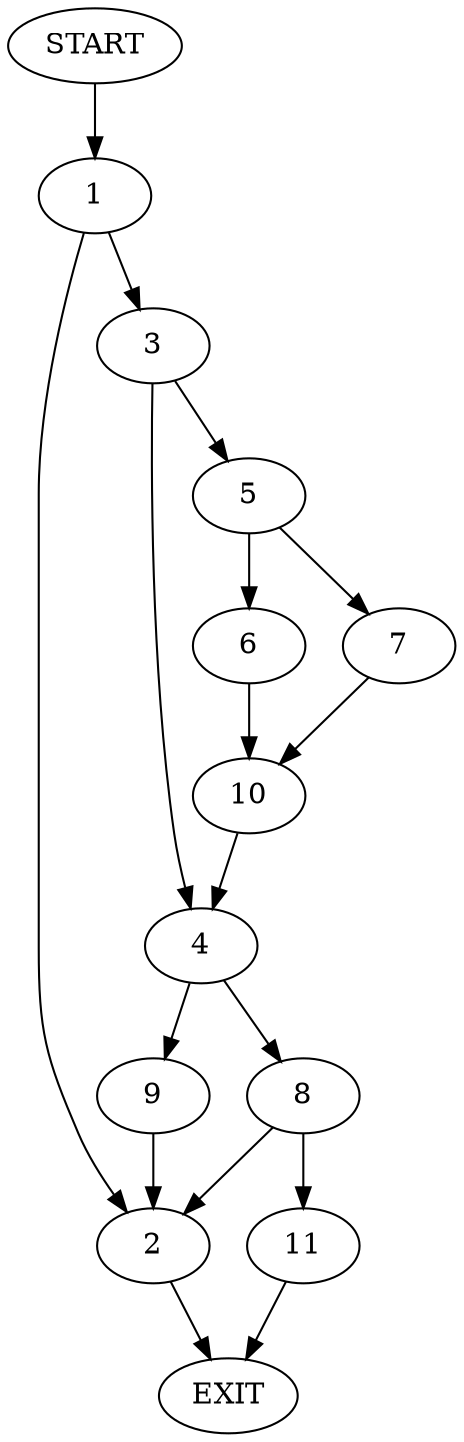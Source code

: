 digraph {
0 [label="START"]
12 [label="EXIT"]
0 -> 1
1 -> 2
1 -> 3
2 -> 12
3 -> 4
3 -> 5
5 -> 6
5 -> 7
4 -> 8
4 -> 9
6 -> 10
7 -> 10
10 -> 4
9 -> 2
8 -> 2
8 -> 11
11 -> 12
}
